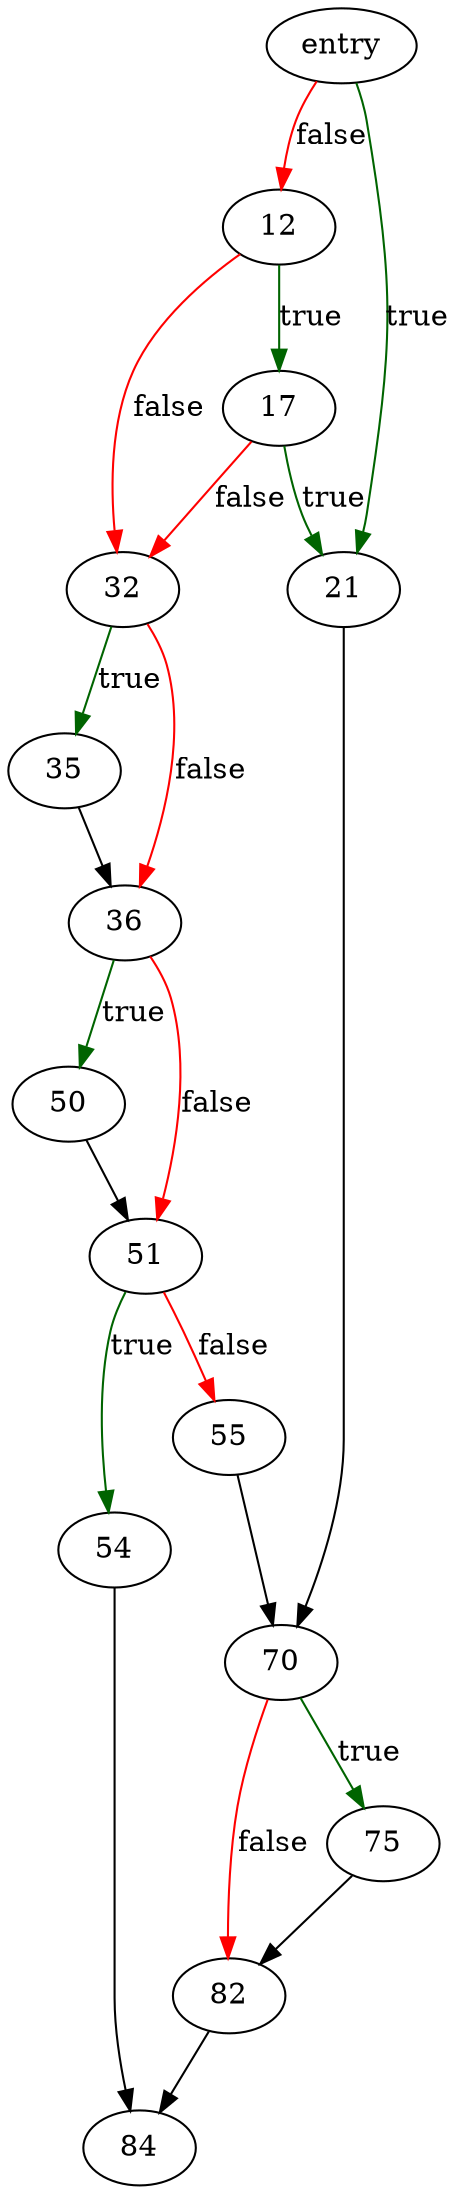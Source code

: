 digraph "pcache1AllocPage" {
	// Node definitions.
	2 [label=entry];
	12;
	17;
	21;
	32;
	35;
	36;
	50;
	51;
	54;
	55;
	70;
	75;
	82;
	84;

	// Edge definitions.
	2 -> 12 [
		color=red
		label=false
	];
	2 -> 21 [
		color=darkgreen
		label=true
	];
	12 -> 17 [
		color=darkgreen
		label=true
	];
	12 -> 32 [
		color=red
		label=false
	];
	17 -> 21 [
		color=darkgreen
		label=true
	];
	17 -> 32 [
		color=red
		label=false
	];
	21 -> 70;
	32 -> 35 [
		color=darkgreen
		label=true
	];
	32 -> 36 [
		color=red
		label=false
	];
	35 -> 36;
	36 -> 50 [
		color=darkgreen
		label=true
	];
	36 -> 51 [
		color=red
		label=false
	];
	50 -> 51;
	51 -> 54 [
		color=darkgreen
		label=true
	];
	51 -> 55 [
		color=red
		label=false
	];
	54 -> 84;
	55 -> 70;
	70 -> 75 [
		color=darkgreen
		label=true
	];
	70 -> 82 [
		color=red
		label=false
	];
	75 -> 82;
	82 -> 84;
}